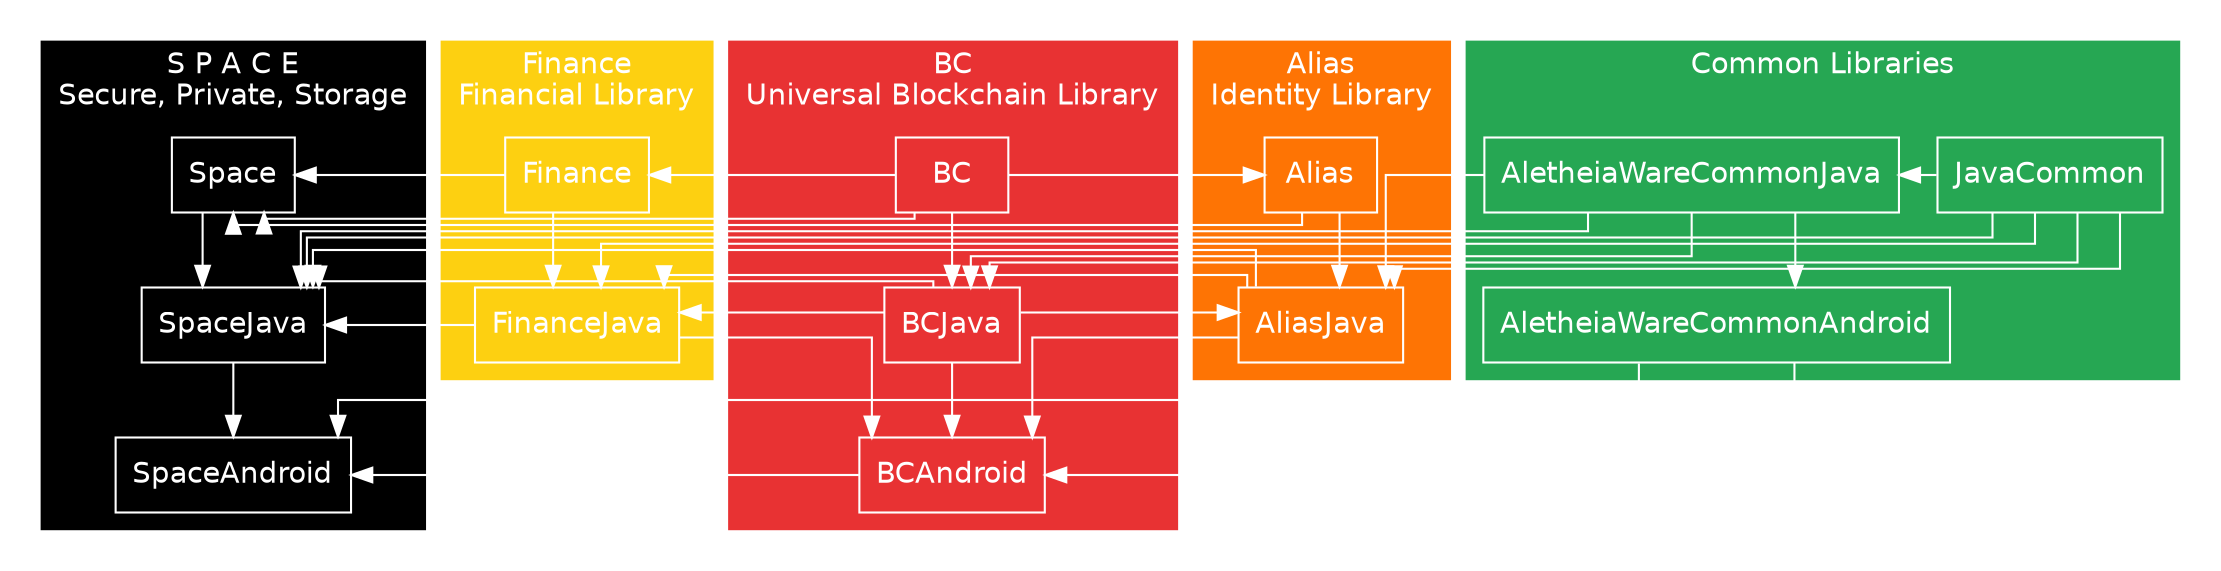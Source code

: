 digraph RepoGraph {
    overlap=false;
    splines=ortho;
    clusterrank=local;
    edge [color=white];

    subgraph cluster_1 {
        style=filled;
        color=white;
        fontcolor=white;
        fontname="Helvetica";
        node [shape=box,color=white,fontcolor=white,fontname="Helvetica"];

        subgraph cluster_common {
            color="#26A753";
            JavaCommon;
            AletheiaWareCommonJava -> AletheiaWareCommonAndroid;
            label="Common Libraries\n ";
        }

        subgraph cluster_bc {
            color="#E83233";
            BC -> BCJava -> BCAndroid;
            label="BC\nUniversal Blockchain Library";
        }

        subgraph cluster_alias {
            color="#FE7404";
            Alias -> AliasJava;
            label="Alias\nIdentity Library";
        }

        subgraph cluster_finance {
            color="#FDD011";
            Finance -> FinanceJava;
            label="Finance\nFinancial Library";
        }

        subgraph cluster_space {
            color=black;
            Space -> SpaceJava -> SpaceAndroid;
            label="S P A C E\nSecure, Private, Storage";
        }
    }

    # Protocol Buffers
    BC -> Alias[constraint=false];
    BC -> Finance[constraint=false];
    BC -> Space[constraint=false];
    Alias -> Space[constraint=false];
    Finance -> Space[constraint=false];

    # Java
    JavaCommon -> AletheiaWareCommonJava[constraint=false];
    JavaCommon -> BCJava[constraint=false];
    JavaCommon -> AliasJava[constraint=false];
    JavaCommon -> FinanceJava[constraint=false];
    JavaCommon -> SpaceJava[constraint=false];
    AletheiaWareCommonJava -> BCJava[constraint=false];
    AletheiaWareCommonJava -> AliasJava[constraint=false];
    AletheiaWareCommonJava -> SpaceJava[constraint=false];
    BCJava -> AliasJava[constraint=false];
    BCJava -> FinanceJava[constraint=false];
    BCJava -> SpaceJava[constraint=false];
    AliasJava -> BCAndroid[constraint=false];
    AliasJava -> FinanceJava[constraint=false];
    AliasJava -> SpaceJava[constraint=false];
    FinanceJava -> BCAndroid[constraint=false];
    FinanceJava -> SpaceJava[constraint=false];

    # Android
    AletheiaWareCommonAndroid -> BCAndroid[constraint=false];
    AletheiaWareCommonAndroid -> SpaceAndroid[constraint=false];
    BCAndroid -> SpaceAndroid[constraint=false];
}
